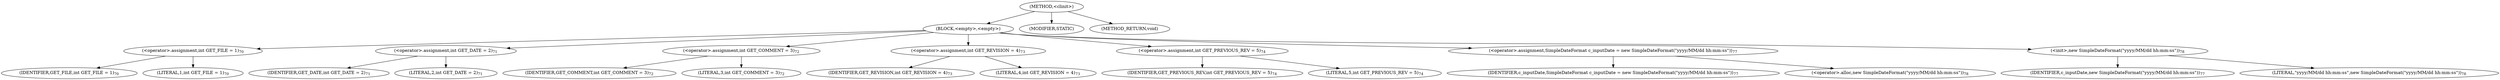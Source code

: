 digraph "&lt;clinit&gt;" {  
"521" [label = <(METHOD,&lt;clinit&gt;)> ]
"522" [label = <(BLOCK,&lt;empty&gt;,&lt;empty&gt;)> ]
"523" [label = <(&lt;operator&gt;.assignment,int GET_FILE = 1)<SUB>70</SUB>> ]
"524" [label = <(IDENTIFIER,GET_FILE,int GET_FILE = 1)<SUB>70</SUB>> ]
"525" [label = <(LITERAL,1,int GET_FILE = 1)<SUB>70</SUB>> ]
"526" [label = <(&lt;operator&gt;.assignment,int GET_DATE = 2)<SUB>71</SUB>> ]
"527" [label = <(IDENTIFIER,GET_DATE,int GET_DATE = 2)<SUB>71</SUB>> ]
"528" [label = <(LITERAL,2,int GET_DATE = 2)<SUB>71</SUB>> ]
"529" [label = <(&lt;operator&gt;.assignment,int GET_COMMENT = 3)<SUB>72</SUB>> ]
"530" [label = <(IDENTIFIER,GET_COMMENT,int GET_COMMENT = 3)<SUB>72</SUB>> ]
"531" [label = <(LITERAL,3,int GET_COMMENT = 3)<SUB>72</SUB>> ]
"532" [label = <(&lt;operator&gt;.assignment,int GET_REVISION = 4)<SUB>73</SUB>> ]
"533" [label = <(IDENTIFIER,GET_REVISION,int GET_REVISION = 4)<SUB>73</SUB>> ]
"534" [label = <(LITERAL,4,int GET_REVISION = 4)<SUB>73</SUB>> ]
"535" [label = <(&lt;operator&gt;.assignment,int GET_PREVIOUS_REV = 5)<SUB>74</SUB>> ]
"536" [label = <(IDENTIFIER,GET_PREVIOUS_REV,int GET_PREVIOUS_REV = 5)<SUB>74</SUB>> ]
"537" [label = <(LITERAL,5,int GET_PREVIOUS_REV = 5)<SUB>74</SUB>> ]
"538" [label = <(&lt;operator&gt;.assignment,SimpleDateFormat c_inputDate = new SimpleDateFormat(&quot;yyyy/MM/dd hh:mm:ss&quot;))<SUB>77</SUB>> ]
"539" [label = <(IDENTIFIER,c_inputDate,SimpleDateFormat c_inputDate = new SimpleDateFormat(&quot;yyyy/MM/dd hh:mm:ss&quot;))<SUB>77</SUB>> ]
"540" [label = <(&lt;operator&gt;.alloc,new SimpleDateFormat(&quot;yyyy/MM/dd hh:mm:ss&quot;))<SUB>78</SUB>> ]
"541" [label = <(&lt;init&gt;,new SimpleDateFormat(&quot;yyyy/MM/dd hh:mm:ss&quot;))<SUB>78</SUB>> ]
"3" [label = <(IDENTIFIER,c_inputDate,new SimpleDateFormat(&quot;yyyy/MM/dd hh:mm:ss&quot;))<SUB>77</SUB>> ]
"542" [label = <(LITERAL,&quot;yyyy/MM/dd hh:mm:ss&quot;,new SimpleDateFormat(&quot;yyyy/MM/dd hh:mm:ss&quot;))<SUB>78</SUB>> ]
"543" [label = <(MODIFIER,STATIC)> ]
"544" [label = <(METHOD_RETURN,void)> ]
  "521" -> "522" 
  "521" -> "543" 
  "521" -> "544" 
  "522" -> "523" 
  "522" -> "526" 
  "522" -> "529" 
  "522" -> "532" 
  "522" -> "535" 
  "522" -> "538" 
  "522" -> "541" 
  "523" -> "524" 
  "523" -> "525" 
  "526" -> "527" 
  "526" -> "528" 
  "529" -> "530" 
  "529" -> "531" 
  "532" -> "533" 
  "532" -> "534" 
  "535" -> "536" 
  "535" -> "537" 
  "538" -> "539" 
  "538" -> "540" 
  "541" -> "3" 
  "541" -> "542" 
}
